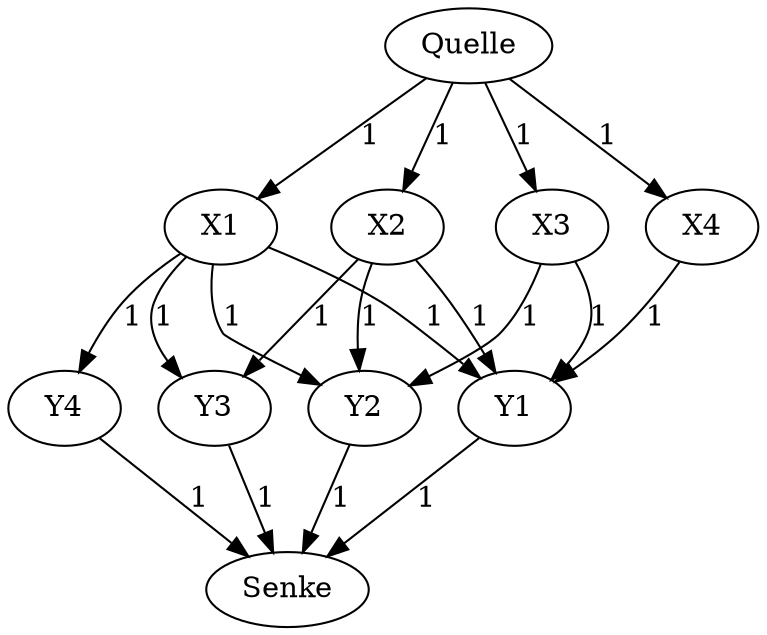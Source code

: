 digraph graph_09
{
Quelle
X1
X2
X3
X4
Y1
Y2
Y3
Y4
Senke
Quelle -> X1 [label="1"]
Quelle -> X2 [label="1"]
Quelle -> X3 [label="1"]
Quelle -> X4 [label="1"]
X1 -> Y1 [label="1"]
X1 -> Y2 [label="1"]
X1 -> Y3 [label="1"]
X1 -> Y4 [label="1"]
X2 -> Y1 [label="1"]
X2 -> Y2 [label="1"]
X2 -> Y3 [label="1"]
X3 -> Y1 [label="1"]
X3 -> Y2 [label="1"]
X4 -> Y1 [label="1"]
Y1 -> Senke [label="1"]
Y2 -> Senke [label="1"]
Y3 -> Senke [label="1"]
Y4 -> Senke [label="1"]
}
